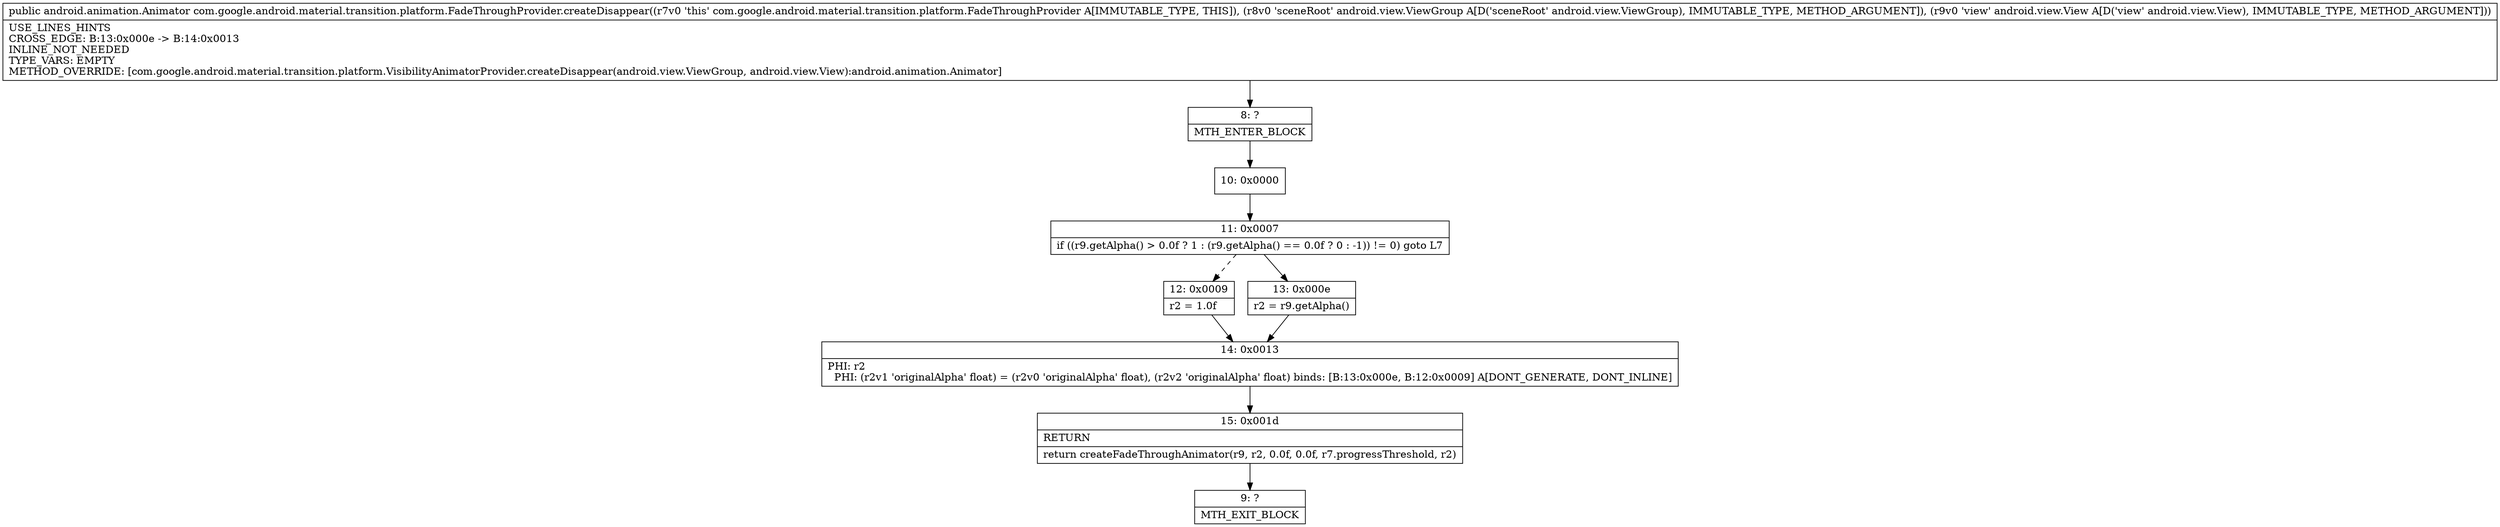 digraph "CFG forcom.google.android.material.transition.platform.FadeThroughProvider.createDisappear(Landroid\/view\/ViewGroup;Landroid\/view\/View;)Landroid\/animation\/Animator;" {
Node_8 [shape=record,label="{8\:\ ?|MTH_ENTER_BLOCK\l}"];
Node_10 [shape=record,label="{10\:\ 0x0000}"];
Node_11 [shape=record,label="{11\:\ 0x0007|if ((r9.getAlpha() \> 0.0f ? 1 : (r9.getAlpha() == 0.0f ? 0 : \-1)) != 0) goto L7\l}"];
Node_12 [shape=record,label="{12\:\ 0x0009|r2 = 1.0f\l}"];
Node_14 [shape=record,label="{14\:\ 0x0013|PHI: r2 \l  PHI: (r2v1 'originalAlpha' float) = (r2v0 'originalAlpha' float), (r2v2 'originalAlpha' float) binds: [B:13:0x000e, B:12:0x0009] A[DONT_GENERATE, DONT_INLINE]\l}"];
Node_15 [shape=record,label="{15\:\ 0x001d|RETURN\l|return createFadeThroughAnimator(r9, r2, 0.0f, 0.0f, r7.progressThreshold, r2)\l}"];
Node_9 [shape=record,label="{9\:\ ?|MTH_EXIT_BLOCK\l}"];
Node_13 [shape=record,label="{13\:\ 0x000e|r2 = r9.getAlpha()\l}"];
MethodNode[shape=record,label="{public android.animation.Animator com.google.android.material.transition.platform.FadeThroughProvider.createDisappear((r7v0 'this' com.google.android.material.transition.platform.FadeThroughProvider A[IMMUTABLE_TYPE, THIS]), (r8v0 'sceneRoot' android.view.ViewGroup A[D('sceneRoot' android.view.ViewGroup), IMMUTABLE_TYPE, METHOD_ARGUMENT]), (r9v0 'view' android.view.View A[D('view' android.view.View), IMMUTABLE_TYPE, METHOD_ARGUMENT]))  | USE_LINES_HINTS\lCROSS_EDGE: B:13:0x000e \-\> B:14:0x0013\lINLINE_NOT_NEEDED\lTYPE_VARS: EMPTY\lMETHOD_OVERRIDE: [com.google.android.material.transition.platform.VisibilityAnimatorProvider.createDisappear(android.view.ViewGroup, android.view.View):android.animation.Animator]\l}"];
MethodNode -> Node_8;Node_8 -> Node_10;
Node_10 -> Node_11;
Node_11 -> Node_12[style=dashed];
Node_11 -> Node_13;
Node_12 -> Node_14;
Node_14 -> Node_15;
Node_15 -> Node_9;
Node_13 -> Node_14;
}

